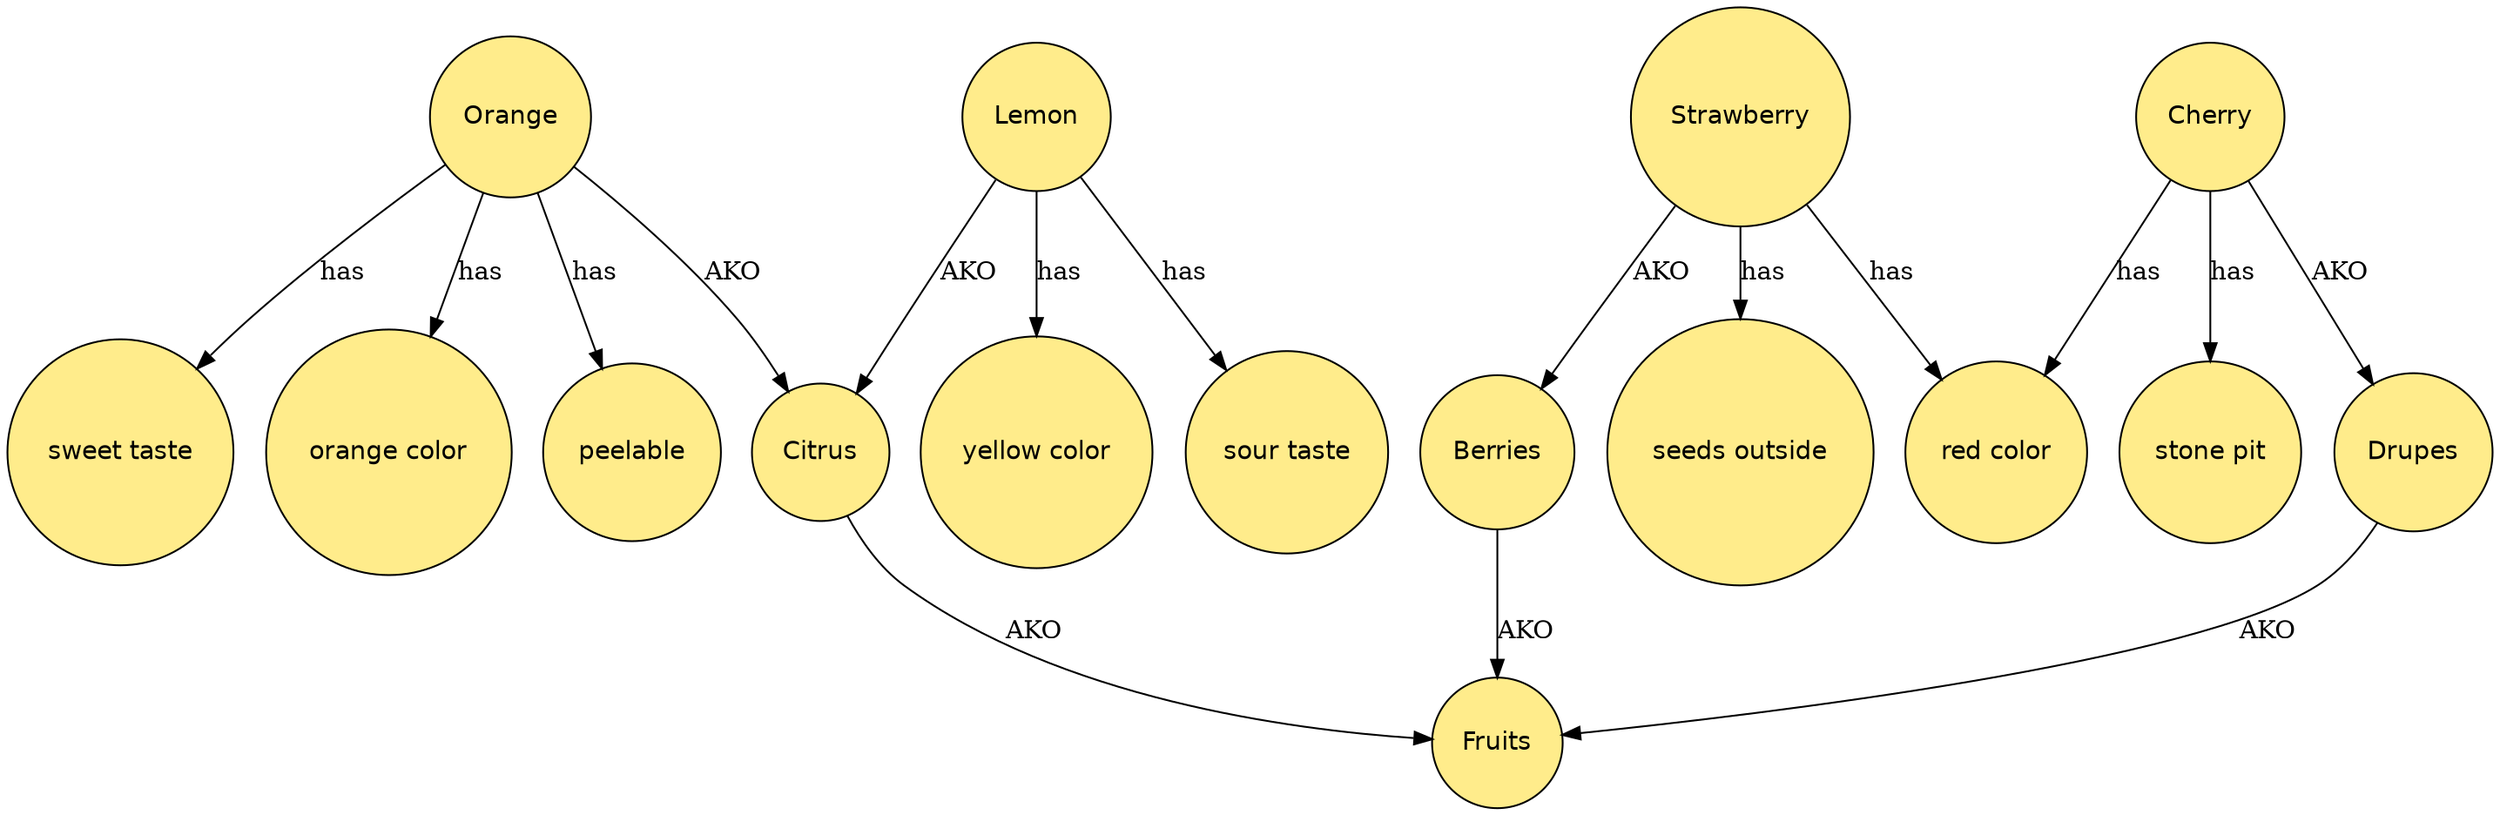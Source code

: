 digraph Fruits {
  node [shape=circle, style=filled, fillcolor=lightgoldenrod1, fontname="Helvetica"];

  // Root
  Fruits;

  // Categories
  Citrus   -> Fruits [label="AKO"];
  Berries  -> Fruits [label="AKO"];
  Drupes   -> Fruits [label="AKO"];

  // Citrus instances
  Orange   -> Citrus [label="AKO"];
  Orange   -> "peelable"     [label="has"];
  Orange   -> "sweet taste"  [label="has"];
  Orange   -> "orange color" [label="has"];

  Lemon    -> Citrus [label="AKO"];
  Lemon    -> "sour taste"   [label="has"];
  Lemon    -> "yellow color" [label="has"];

  // Berries instances
  Strawberry -> Berries [label="AKO"];
  Strawberry -> "seeds outside" [label="has"];
  Strawberry -> "red color"     [label="has"];

  // Drupes instances
  Cherry   -> Drupes [label="AKO"];
  Cherry   -> "stone pit"  [label="has"];
  Cherry   -> "red color"  [label="has"];
}
